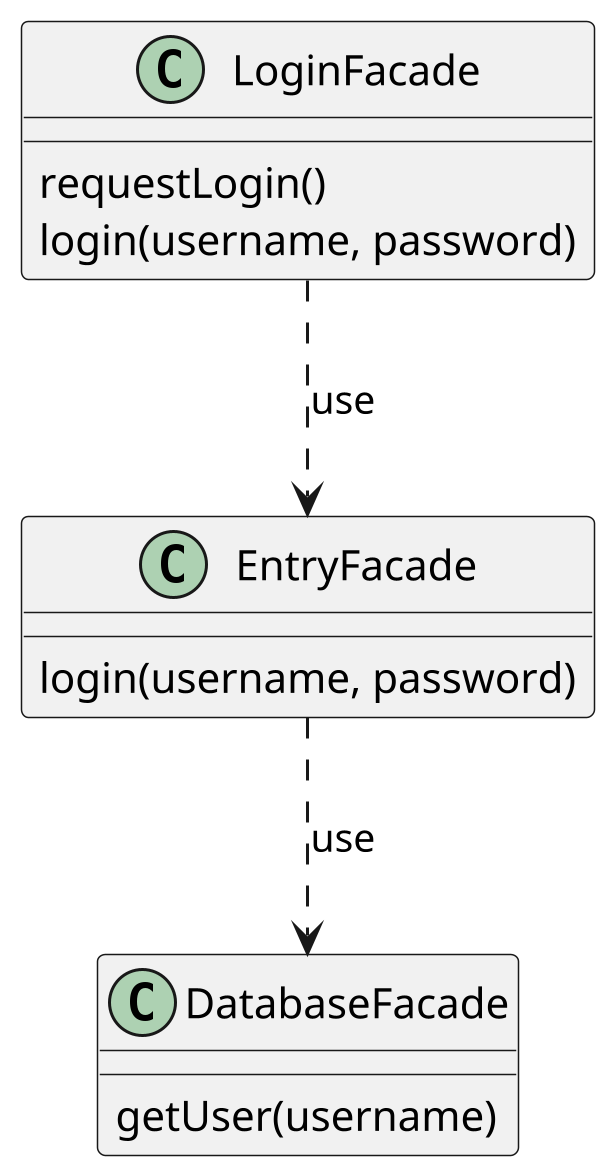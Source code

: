 @startuml login

scale 3
skinparam DefaultFontName B Nazanin


class LoginFacade {
    requestLogin()
    login(username, password)
}

class EntryFacade {
    login(username, password)
}

class DatabaseFacade {
    getUser(username)
}

LoginFacade ..> EntryFacade :use
EntryFacade ..> DatabaseFacade :use

@enduml
